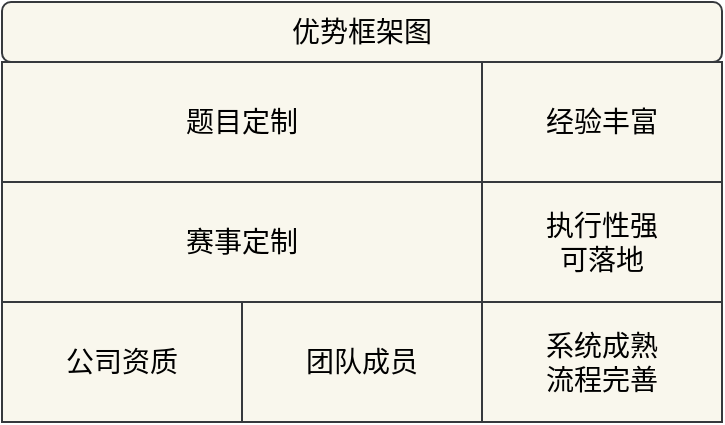 <mxfile version="15.0.4" type="github">
  <diagram id="prtHgNgQTEPvFCAcTncT" name="Page-1">
    <mxGraphModel dx="1038" dy="579" grid="1" gridSize="10" guides="1" tooltips="1" connect="1" arrows="1" fold="1" page="1" pageScale="1" pageWidth="827" pageHeight="1169" math="0" shadow="0">
      <root>
        <mxCell id="0" />
        <mxCell id="1" parent="0" />
        <mxCell id="fjFi9kEiHQ8eRMUlzpI0-6" value="&lt;font style=&quot;vertical-align: inherit ; font-size: 14px&quot;&gt;&lt;font style=&quot;vertical-align: inherit ; font-size: 14px&quot;&gt;&lt;font style=&quot;vertical-align: inherit ; font-size: 14px&quot;&gt;&lt;font style=&quot;vertical-align: inherit ; font-size: 14px&quot;&gt;执行性强&lt;br&gt;可落地&lt;br&gt;&lt;/font&gt;&lt;/font&gt;&lt;/font&gt;&lt;/font&gt;" style="rounded=0;whiteSpace=wrap;html=1;fontSize=14;fontStyle=0;fillColor=#f9f7ed;strokeColor=#36393d;" vertex="1" parent="1">
          <mxGeometry x="440" y="360" width="120" height="60" as="geometry" />
        </mxCell>
        <mxCell id="fjFi9kEiHQ8eRMUlzpI0-12" value="&lt;font style=&quot;vertical-align: inherit; font-size: 14px;&quot;&gt;&lt;font style=&quot;vertical-align: inherit; font-size: 14px;&quot;&gt;赛事定制&lt;/font&gt;&lt;/font&gt;" style="rounded=0;whiteSpace=wrap;html=1;fontSize=14;fontStyle=0;fillColor=#f9f7ed;strokeColor=#36393d;" vertex="1" parent="1">
          <mxGeometry x="200" y="360" width="240" height="60" as="geometry" />
        </mxCell>
        <mxCell id="fjFi9kEiHQ8eRMUlzpI0-13" value="&lt;font style=&quot;vertical-align: inherit; font-size: 14px;&quot;&gt;&lt;font style=&quot;vertical-align: inherit; font-size: 14px;&quot;&gt;&lt;font style=&quot;vertical-align: inherit; font-size: 14px;&quot;&gt;&lt;font style=&quot;vertical-align: inherit; font-size: 14px;&quot;&gt;题目定制&lt;/font&gt;&lt;/font&gt;&lt;/font&gt;&lt;/font&gt;" style="rounded=0;whiteSpace=wrap;html=1;fontSize=14;fontStyle=0;fillColor=#f9f7ed;strokeColor=#36393d;" vertex="1" parent="1">
          <mxGeometry x="200" y="300" width="240" height="60" as="geometry" />
        </mxCell>
        <mxCell id="fjFi9kEiHQ8eRMUlzpI0-20" value="&lt;font style=&quot;vertical-align: inherit ; font-size: 14px&quot;&gt;&lt;font style=&quot;vertical-align: inherit ; font-size: 14px&quot;&gt;&lt;font style=&quot;vertical-align: inherit ; font-size: 14px&quot;&gt;&lt;font style=&quot;vertical-align: inherit ; font-size: 14px&quot;&gt;&lt;font style=&quot;vertical-align: inherit&quot;&gt;&lt;font style=&quot;vertical-align: inherit&quot;&gt;系统成熟&lt;br&gt;流程完善&lt;/font&gt;&lt;/font&gt;&lt;/font&gt;&lt;/font&gt;&lt;/font&gt;&lt;/font&gt;" style="rounded=0;whiteSpace=wrap;html=1;fontSize=14;fontStyle=0;fillColor=#f9f7ed;strokeColor=#36393d;" vertex="1" parent="1">
          <mxGeometry x="440" y="420" width="120" height="60" as="geometry" />
        </mxCell>
        <mxCell id="fjFi9kEiHQ8eRMUlzpI0-22" value="&lt;font style=&quot;vertical-align: inherit; font-size: 14px;&quot;&gt;&lt;font style=&quot;vertical-align: inherit; font-size: 14px;&quot;&gt;公司资质&lt;/font&gt;&lt;/font&gt;" style="rounded=0;whiteSpace=wrap;html=1;fontSize=14;fontStyle=0;fillColor=#f9f7ed;strokeColor=#36393d;" vertex="1" parent="1">
          <mxGeometry x="200" y="420" width="120" height="60" as="geometry" />
        </mxCell>
        <mxCell id="fjFi9kEiHQ8eRMUlzpI0-23" value="&lt;font style=&quot;vertical-align: inherit; font-size: 14px;&quot;&gt;&lt;font style=&quot;vertical-align: inherit; font-size: 14px;&quot;&gt;&lt;font style=&quot;vertical-align: inherit; font-size: 14px;&quot;&gt;&lt;font style=&quot;vertical-align: inherit; font-size: 14px;&quot;&gt;团队成员&lt;/font&gt;&lt;/font&gt;&lt;/font&gt;&lt;/font&gt;" style="rounded=0;whiteSpace=wrap;html=1;fontSize=14;fontStyle=0;fillColor=#f9f7ed;strokeColor=#36393d;" vertex="1" parent="1">
          <mxGeometry x="320" y="420" width="120" height="60" as="geometry" />
        </mxCell>
        <mxCell id="fjFi9kEiHQ8eRMUlzpI0-64" value="&lt;font style=&quot;vertical-align: inherit ; font-size: 14px&quot;&gt;&lt;font style=&quot;vertical-align: inherit ; font-size: 14px&quot;&gt;&lt;font style=&quot;vertical-align: inherit ; font-size: 14px&quot;&gt;&lt;font style=&quot;vertical-align: inherit ; font-size: 14px&quot;&gt;经验丰富&lt;/font&gt;&lt;/font&gt;&lt;/font&gt;&lt;/font&gt;" style="rounded=0;whiteSpace=wrap;html=1;fontSize=14;fontStyle=0;fillColor=#f9f7ed;strokeColor=#36393d;" vertex="1" parent="1">
          <mxGeometry x="440" y="300" width="120" height="60" as="geometry" />
        </mxCell>
        <mxCell id="fjFi9kEiHQ8eRMUlzpI0-65" value="优势框架图" style="rounded=1;whiteSpace=wrap;html=1;fontSize=14;fontStyle=0;fillColor=#f9f7ed;strokeColor=#36393d;" vertex="1" parent="1">
          <mxGeometry x="200" y="270" width="360" height="30" as="geometry" />
        </mxCell>
      </root>
    </mxGraphModel>
  </diagram>
</mxfile>
